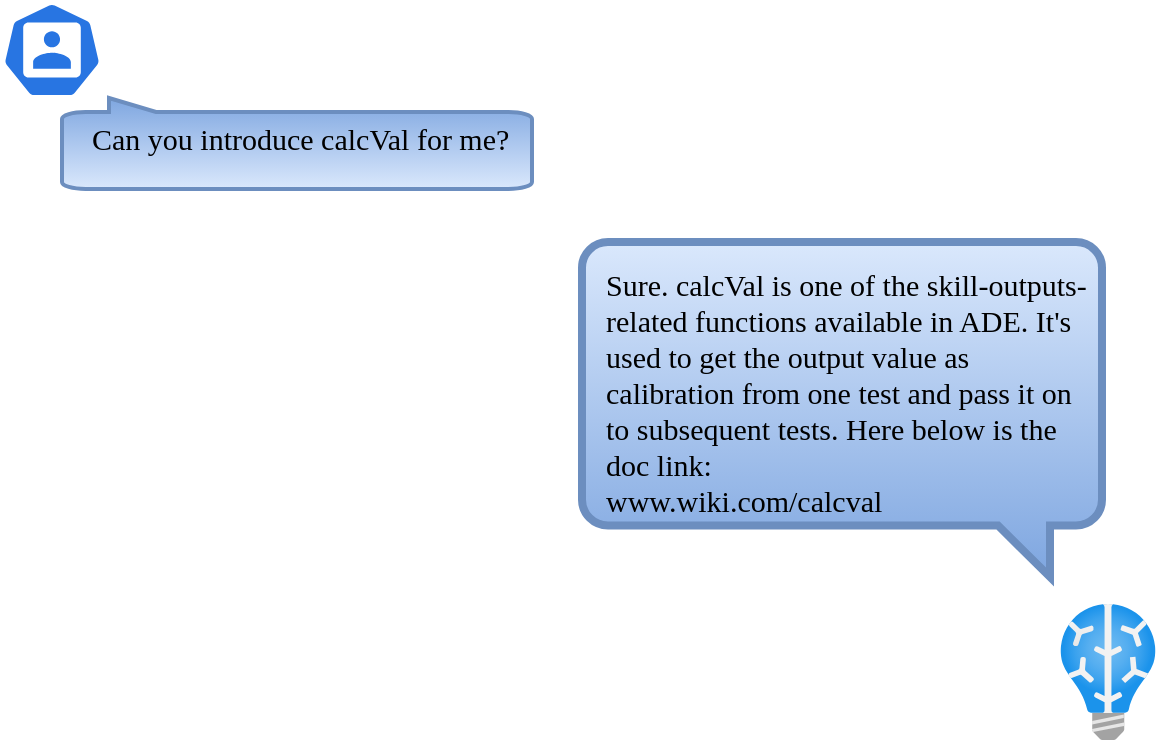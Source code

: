 <mxfile version="24.7.5">
  <diagram name="第 1 页" id="GdgqU-z8m976deFMdYSt">
    <mxGraphModel dx="954" dy="727" grid="0" gridSize="10" guides="1" tooltips="1" connect="1" arrows="1" fold="1" page="1" pageScale="1" pageWidth="827" pageHeight="1169" background="#FFFFFF" math="0" shadow="0">
      <root>
        <mxCell id="0" />
        <mxCell id="1" parent="0" />
        <mxCell id="9fI22MFXiNzgc23bok_m-1" value="" style="aspect=fixed;sketch=0;html=1;dashed=0;whitespace=wrap;verticalLabelPosition=bottom;verticalAlign=top;fillColor=#2875E2;strokeColor=#ffffff;points=[[0.005,0.63,0],[0.1,0.2,0],[0.9,0.2,0],[0.5,0,0],[0.995,0.63,0],[0.72,0.99,0],[0.5,1,0],[0.28,0.99,0]];shape=mxgraph.kubernetes.icon2;prIcon=user" parent="1" vertex="1">
          <mxGeometry x="110" y="290" width="50" height="48" as="geometry" />
        </mxCell>
        <mxCell id="9fI22MFXiNzgc23bok_m-5" value="" style="html=1;verticalLabelPosition=bottom;align=center;labelBackgroundColor=#ffffff;verticalAlign=top;strokeWidth=2;strokeColor=#6c8ebf;shadow=0;dashed=0;shape=mxgraph.ios7.icons.message;rotation=-180;fillColor=#dae8fc;gradientColor=#7ea6e0;" parent="1" vertex="1">
          <mxGeometry x="140" y="338" width="235" height="45.5" as="geometry" />
        </mxCell>
        <mxCell id="9fI22MFXiNzgc23bok_m-6" value="&lt;font color=&quot;#000000&quot; style=&quot;font-size: 15px;&quot; face=&quot;Times New Roman&quot;&gt;Can you introduce calcVal for me?&lt;/font&gt;" style="text;html=1;align=left;verticalAlign=middle;whiteSpace=wrap;rounded=0;" parent="1" vertex="1">
          <mxGeometry x="152.5" y="346.75" width="217.5" height="23.25" as="geometry" />
        </mxCell>
        <mxCell id="n4iepXyc-rqoR7vtr88l-1" value="" style="image;aspect=fixed;html=1;points=[];align=center;fontSize=12;image=img/lib/azure2/ai_machine_learning/Batch_AI.svg;" vertex="1" parent="1">
          <mxGeometry x="639" y="591" width="48" height="68" as="geometry" />
        </mxCell>
        <mxCell id="n4iepXyc-rqoR7vtr88l-2" value="" style="html=1;verticalLabelPosition=bottom;align=center;labelBackgroundColor=#ffffff;verticalAlign=top;strokeWidth=4;strokeColor=#6c8ebf;shadow=0;dashed=0;shape=mxgraph.ios7.icons.message;rotation=0;fillColor=#dae8fc;gradientColor=#7ea6e0;" vertex="1" parent="1">
          <mxGeometry x="400" y="410" width="260" height="167.5" as="geometry" />
        </mxCell>
        <mxCell id="n4iepXyc-rqoR7vtr88l-3" value="&lt;font color=&quot;#000000&quot; style=&quot;font-size: 15px;&quot; face=&quot;Times New Roman&quot;&gt;Sure. calcVal is one of the skill-outputs-related functions available in ADE. It&#39;s used to get the output value as calibration from one test and pass it on to subsequent tests. Here below is the doc link:&lt;/font&gt;&lt;div&gt;&lt;font color=&quot;#000000&quot; style=&quot;font-size: 15px;&quot; face=&quot;Times New Roman&quot;&gt;www.wiki.com/calcval&lt;/font&gt;&lt;/div&gt;" style="text;html=1;align=left;verticalAlign=middle;whiteSpace=wrap;rounded=0;" vertex="1" parent="1">
          <mxGeometry x="410" y="400" width="250" height="170" as="geometry" />
        </mxCell>
      </root>
    </mxGraphModel>
  </diagram>
</mxfile>
